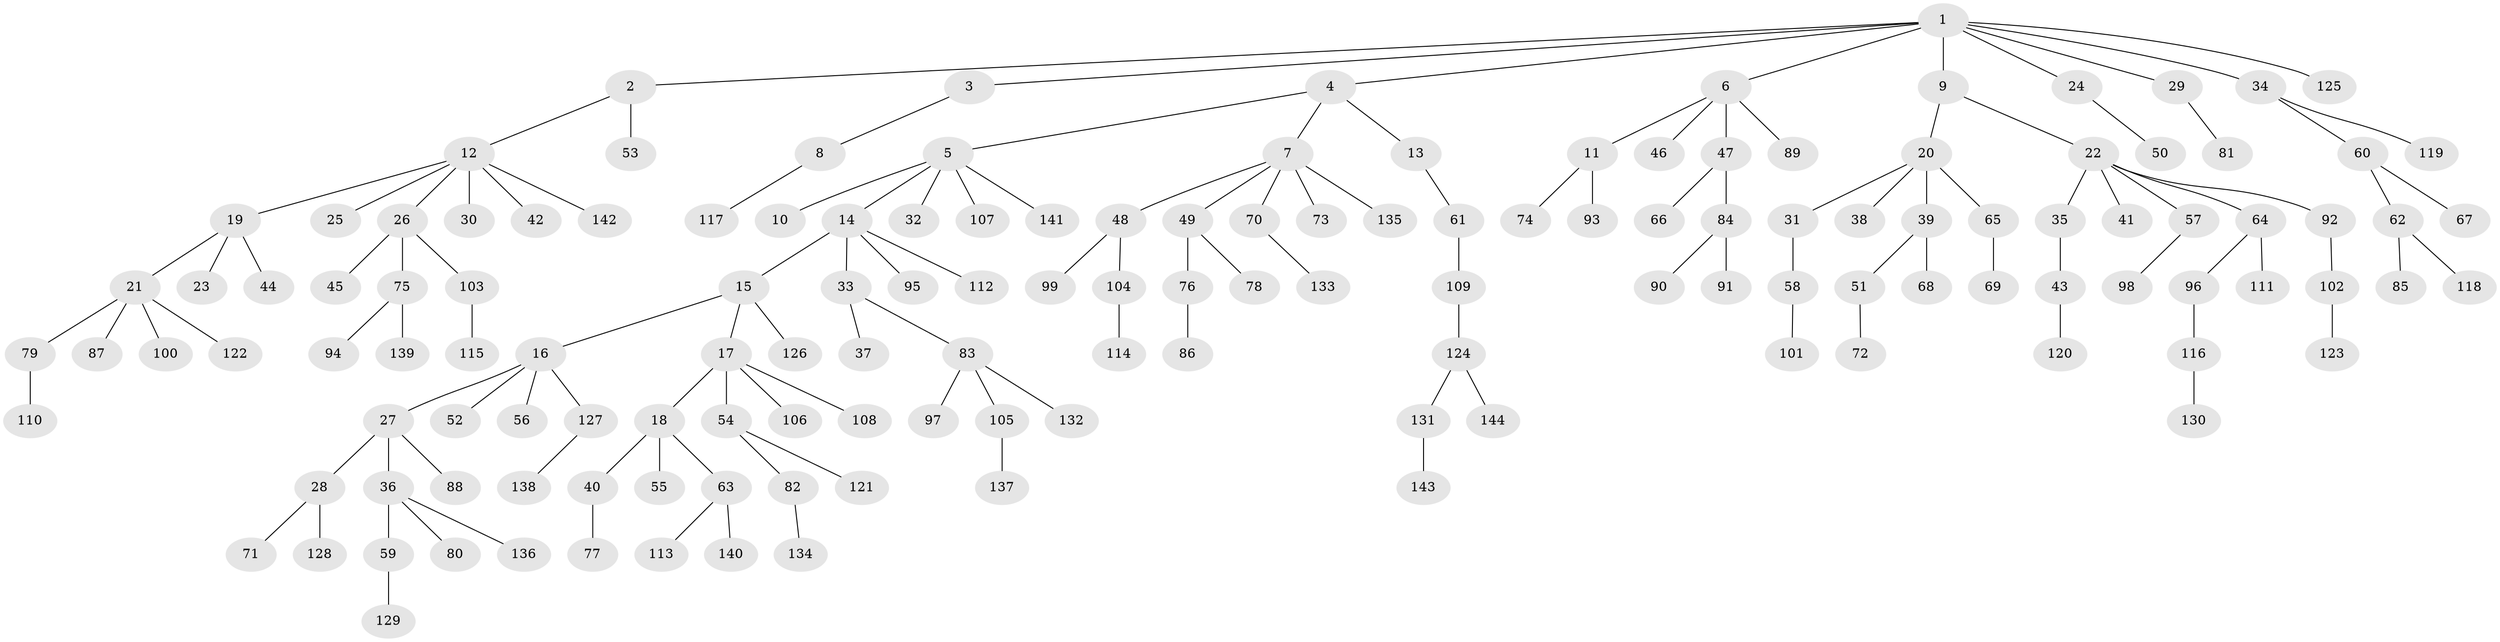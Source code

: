 // Generated by graph-tools (version 1.1) at 2025/50/03/09/25 03:50:18]
// undirected, 144 vertices, 143 edges
graph export_dot {
graph [start="1"]
  node [color=gray90,style=filled];
  1;
  2;
  3;
  4;
  5;
  6;
  7;
  8;
  9;
  10;
  11;
  12;
  13;
  14;
  15;
  16;
  17;
  18;
  19;
  20;
  21;
  22;
  23;
  24;
  25;
  26;
  27;
  28;
  29;
  30;
  31;
  32;
  33;
  34;
  35;
  36;
  37;
  38;
  39;
  40;
  41;
  42;
  43;
  44;
  45;
  46;
  47;
  48;
  49;
  50;
  51;
  52;
  53;
  54;
  55;
  56;
  57;
  58;
  59;
  60;
  61;
  62;
  63;
  64;
  65;
  66;
  67;
  68;
  69;
  70;
  71;
  72;
  73;
  74;
  75;
  76;
  77;
  78;
  79;
  80;
  81;
  82;
  83;
  84;
  85;
  86;
  87;
  88;
  89;
  90;
  91;
  92;
  93;
  94;
  95;
  96;
  97;
  98;
  99;
  100;
  101;
  102;
  103;
  104;
  105;
  106;
  107;
  108;
  109;
  110;
  111;
  112;
  113;
  114;
  115;
  116;
  117;
  118;
  119;
  120;
  121;
  122;
  123;
  124;
  125;
  126;
  127;
  128;
  129;
  130;
  131;
  132;
  133;
  134;
  135;
  136;
  137;
  138;
  139;
  140;
  141;
  142;
  143;
  144;
  1 -- 2;
  1 -- 3;
  1 -- 4;
  1 -- 6;
  1 -- 9;
  1 -- 24;
  1 -- 29;
  1 -- 34;
  1 -- 125;
  2 -- 12;
  2 -- 53;
  3 -- 8;
  4 -- 5;
  4 -- 7;
  4 -- 13;
  5 -- 10;
  5 -- 14;
  5 -- 32;
  5 -- 107;
  5 -- 141;
  6 -- 11;
  6 -- 46;
  6 -- 47;
  6 -- 89;
  7 -- 48;
  7 -- 49;
  7 -- 70;
  7 -- 73;
  7 -- 135;
  8 -- 117;
  9 -- 20;
  9 -- 22;
  11 -- 74;
  11 -- 93;
  12 -- 19;
  12 -- 25;
  12 -- 26;
  12 -- 30;
  12 -- 42;
  12 -- 142;
  13 -- 61;
  14 -- 15;
  14 -- 33;
  14 -- 95;
  14 -- 112;
  15 -- 16;
  15 -- 17;
  15 -- 126;
  16 -- 27;
  16 -- 52;
  16 -- 56;
  16 -- 127;
  17 -- 18;
  17 -- 54;
  17 -- 106;
  17 -- 108;
  18 -- 40;
  18 -- 55;
  18 -- 63;
  19 -- 21;
  19 -- 23;
  19 -- 44;
  20 -- 31;
  20 -- 38;
  20 -- 39;
  20 -- 65;
  21 -- 79;
  21 -- 87;
  21 -- 100;
  21 -- 122;
  22 -- 35;
  22 -- 41;
  22 -- 57;
  22 -- 64;
  22 -- 92;
  24 -- 50;
  26 -- 45;
  26 -- 75;
  26 -- 103;
  27 -- 28;
  27 -- 36;
  27 -- 88;
  28 -- 71;
  28 -- 128;
  29 -- 81;
  31 -- 58;
  33 -- 37;
  33 -- 83;
  34 -- 60;
  34 -- 119;
  35 -- 43;
  36 -- 59;
  36 -- 80;
  36 -- 136;
  39 -- 51;
  39 -- 68;
  40 -- 77;
  43 -- 120;
  47 -- 66;
  47 -- 84;
  48 -- 99;
  48 -- 104;
  49 -- 76;
  49 -- 78;
  51 -- 72;
  54 -- 82;
  54 -- 121;
  57 -- 98;
  58 -- 101;
  59 -- 129;
  60 -- 62;
  60 -- 67;
  61 -- 109;
  62 -- 85;
  62 -- 118;
  63 -- 113;
  63 -- 140;
  64 -- 96;
  64 -- 111;
  65 -- 69;
  70 -- 133;
  75 -- 94;
  75 -- 139;
  76 -- 86;
  79 -- 110;
  82 -- 134;
  83 -- 97;
  83 -- 105;
  83 -- 132;
  84 -- 90;
  84 -- 91;
  92 -- 102;
  96 -- 116;
  102 -- 123;
  103 -- 115;
  104 -- 114;
  105 -- 137;
  109 -- 124;
  116 -- 130;
  124 -- 131;
  124 -- 144;
  127 -- 138;
  131 -- 143;
}
